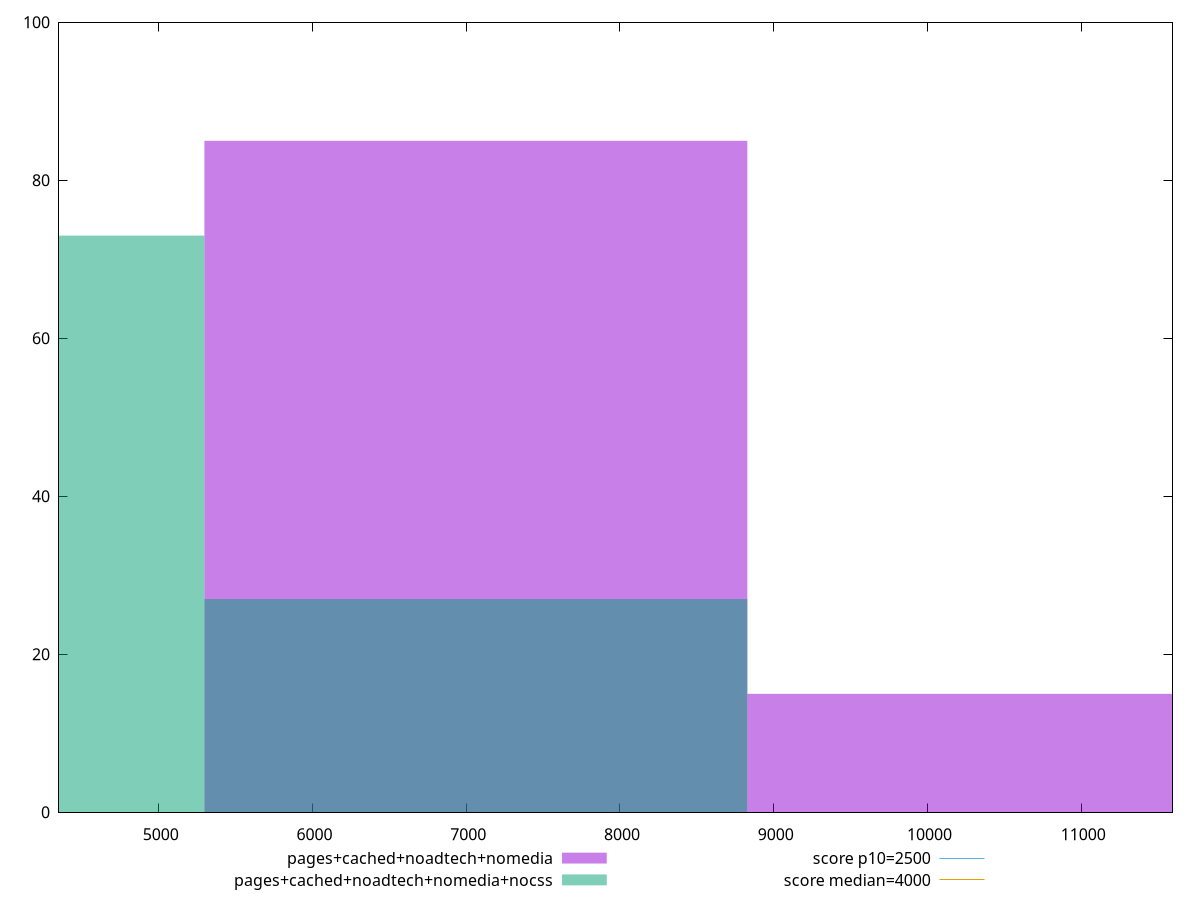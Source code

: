 reset

$pagesCachedNoadtechNomedia <<EOF
10594.034423201556 15
7062.689615467703 85
EOF

$pagesCachedNoadtechNomediaNocss <<EOF
3531.3448077338517 73
7062.689615467703 27
EOF

set key outside below
set boxwidth 3531.3448077338517
set xrange [4351.2035:11593.774000000003]
set yrange [0:100]
set trange [0:100]
set style fill transparent solid 0.5 noborder

set parametric
set terminal svg size 640, 500 enhanced background rgb 'white'
set output "report_00015_2021-02-09T16-11-33.973Z/largest-contentful-paint/comparison/histogram/3_vs_4.svg"

plot $pagesCachedNoadtechNomedia title "pages+cached+noadtech+nomedia" with boxes, \
     $pagesCachedNoadtechNomediaNocss title "pages+cached+noadtech+nomedia+nocss" with boxes, \
     2500,t title "score p10=2500", \
     4000,t title "score median=4000"

reset
